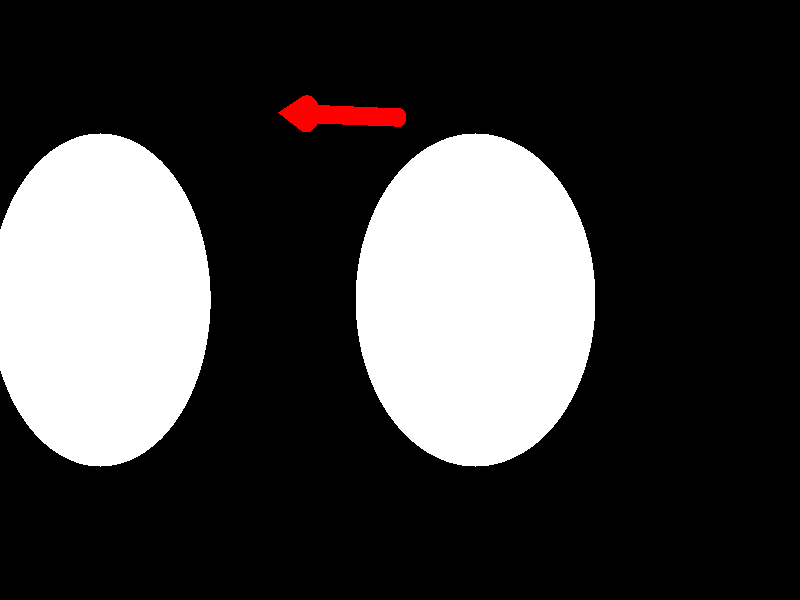 #include "colors.inc"
#include "textures.inc"
#include "shapes.inc"

#declare Voyager =intersection {
         object{
           Paraboloid_Y
           translate <0,0.95,0>
         }
         object {
           plane {y , 1.86}
         }
           pigment {White}
           finish {Dull}
           scale <3,1.5,3>

scale 0.000622
}

#declare VgrScale=1; 
#declare LightScale=1000;

light_source {
  <-20000*LightScale*VgrScale,0,-20000*LightScale*VgrScale>
  color rgb<1,1,1>*1.5
}               

camera {
  location <0,0,-0.05*VgrScale>
  look_at<0,0,0>
  angle 10
}

object {
  Voyager 
  rotate y*180 
  rotate z*90 
  rotate -y*45   
  scale VgrScale
  translate -x*0.002*VgrScale 
}

cylinder {
  <0,0.002,0>*VgrScale,<-0.001,0.002,-0.001>*VgrScale,0.0001*VgrScale
  pigment {color Red}
  finish {ambient 0.5}
}

cone {
  <-0.001, 0.002,-0.001 >*VgrScale,0.0002*VgrScale,
  <-0.0013,0.002,-0.0013>*VgrScale,0*VgrScale
  pigment {color Red}
}

object {
  Voyager
  rotate z*90 
  rotate -y*45
  scale VgrScale
  translate x*0.002*VgrScale
}
